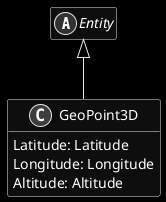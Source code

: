﻿@startuml
skinparam monochrome reverse
hide empty members

abstract class Entity {
}

Entity <|-- GeoPoint3D

class GeoPoint3D {
    Latitude: Latitude
    Longitude: Longitude
    Altitude: Altitude
}

@enduml
